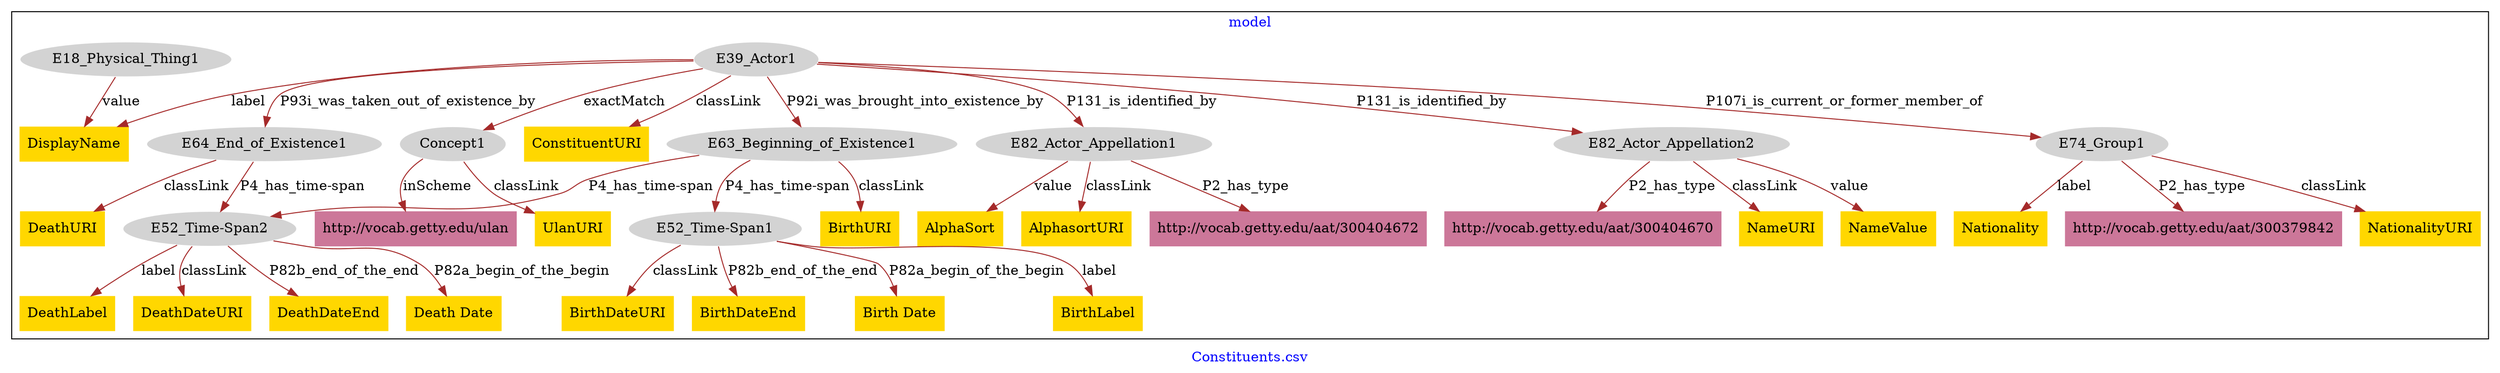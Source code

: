 digraph n0 {
fontcolor="blue"
remincross="true"
label="Constituents.csv"
subgraph cluster {
label="model"
n2[style="filled",color="white",fillcolor="lightgray",label="E63_Beginning_of_Existence1"];
n3[shape="plaintext",style="filled",fillcolor="gold",label="BirthURI"];
n4[style="filled",color="white",fillcolor="lightgray",label="E82_Actor_Appellation1"];
n5[shape="plaintext",style="filled",fillcolor="#CC7799",label="http://vocab.getty.edu/aat/300404672"];
n6[style="filled",color="white",fillcolor="lightgray",label="E39_Actor1"];
n7[style="filled",color="white",fillcolor="lightgray",label="E64_End_of_Existence1"];
n8[style="filled",color="white",fillcolor="lightgray",label="E82_Actor_Appellation2"];
n9[shape="plaintext",style="filled",fillcolor="gold",label="NameValue"];
n10[shape="plaintext",style="filled",fillcolor="gold",label="AlphaSort"];
n11[style="filled",color="white",fillcolor="lightgray",label="E74_Group1"];
n12[shape="plaintext",style="filled",fillcolor="gold",label="NationalityURI"];
n13[style="filled",color="white",fillcolor="lightgray",label="E52_Time-Span2"];
n14[shape="plaintext",style="filled",fillcolor="gold",label="DeathLabel"];
n15[shape="plaintext",style="filled",fillcolor="gold",label="Nationality"];
n16[shape="plaintext",style="filled",fillcolor="#CC7799",label="http://vocab.getty.edu/aat/300379842"];
n17[style="filled",color="white",fillcolor="lightgray",label="E18_Physical_Thing1"];
n18[shape="plaintext",style="filled",fillcolor="gold",label="DisplayName"];
n19[shape="plaintext",style="filled",fillcolor="gold",label="DeathDateURI"];
n20[style="filled",color="white",fillcolor="lightgray",label="Concept1"];
n21[style="filled",color="white",fillcolor="lightgray",label="E52_Time-Span1"];
n22[shape="plaintext",style="filled",fillcolor="gold",label="BirthDateURI"];
n23[shape="plaintext",style="filled",fillcolor="#CC7799",label="http://vocab.getty.edu/aat/300404670"];
n24[shape="plaintext",style="filled",fillcolor="gold",label="ConstituentURI"];
n25[shape="plaintext",style="filled",fillcolor="gold",label="DeathDateEnd"];
n26[shape="plaintext",style="filled",fillcolor="gold",label="DeathURI"];
n27[shape="plaintext",style="filled",fillcolor="gold",label="NameURI"];
n28[shape="plaintext",style="filled",fillcolor="gold",label="BirthDateEnd"];
n29[shape="plaintext",style="filled",fillcolor="gold",label="AlphasortURI"];
n30[shape="plaintext",style="filled",fillcolor="gold",label="Birth Date"];
n31[shape="plaintext",style="filled",fillcolor="gold",label="BirthLabel"];
n32[shape="plaintext",style="filled",fillcolor="#CC7799",label="http://vocab.getty.edu/ulan"];
n33[shape="plaintext",style="filled",fillcolor="gold",label="Death Date"];
n34[shape="plaintext",style="filled",fillcolor="gold",label="UlanURI"];
}
n2 -> n3[color="brown",fontcolor="black",label="classLink"]
n4 -> n5[color="brown",fontcolor="black",label="P2_has_type"]
n6 -> n7[color="brown",fontcolor="black",label="P93i_was_taken_out_of_existence_by"]
n8 -> n9[color="brown",fontcolor="black",label="value"]
n6 -> n8[color="brown",fontcolor="black",label="P131_is_identified_by"]
n4 -> n10[color="brown",fontcolor="black",label="value"]
n11 -> n12[color="brown",fontcolor="black",label="classLink"]
n6 -> n4[color="brown",fontcolor="black",label="P131_is_identified_by"]
n13 -> n14[color="brown",fontcolor="black",label="label"]
n11 -> n15[color="brown",fontcolor="black",label="label"]
n11 -> n16[color="brown",fontcolor="black",label="P2_has_type"]
n17 -> n18[color="brown",fontcolor="black",label="value"]
n13 -> n19[color="brown",fontcolor="black",label="classLink"]
n6 -> n20[color="brown",fontcolor="black",label="exactMatch"]
n2 -> n21[color="brown",fontcolor="black",label="P4_has_time-span"]
n21 -> n22[color="brown",fontcolor="black",label="classLink"]
n8 -> n23[color="brown",fontcolor="black",label="P2_has_type"]
n2 -> n13[color="brown",fontcolor="black",label="P4_has_time-span"]
n6 -> n24[color="brown",fontcolor="black",label="classLink"]
n13 -> n25[color="brown",fontcolor="black",label="P82b_end_of_the_end"]
n7 -> n26[color="brown",fontcolor="black",label="classLink"]
n8 -> n27[color="brown",fontcolor="black",label="classLink"]
n21 -> n28[color="brown",fontcolor="black",label="P82b_end_of_the_end"]
n4 -> n29[color="brown",fontcolor="black",label="classLink"]
n6 -> n2[color="brown",fontcolor="black",label="P92i_was_brought_into_existence_by"]
n21 -> n30[color="brown",fontcolor="black",label="P82a_begin_of_the_begin"]
n21 -> n31[color="brown",fontcolor="black",label="label"]
n6 -> n11[color="brown",fontcolor="black",label="P107i_is_current_or_former_member_of"]
n20 -> n32[color="brown",fontcolor="black",label="inScheme"]
n6 -> n18[color="brown",fontcolor="black",label="label"]
n7 -> n13[color="brown",fontcolor="black",label="P4_has_time-span"]
n13 -> n33[color="brown",fontcolor="black",label="P82a_begin_of_the_begin"]
n20 -> n34[color="brown",fontcolor="black",label="classLink"]
}

